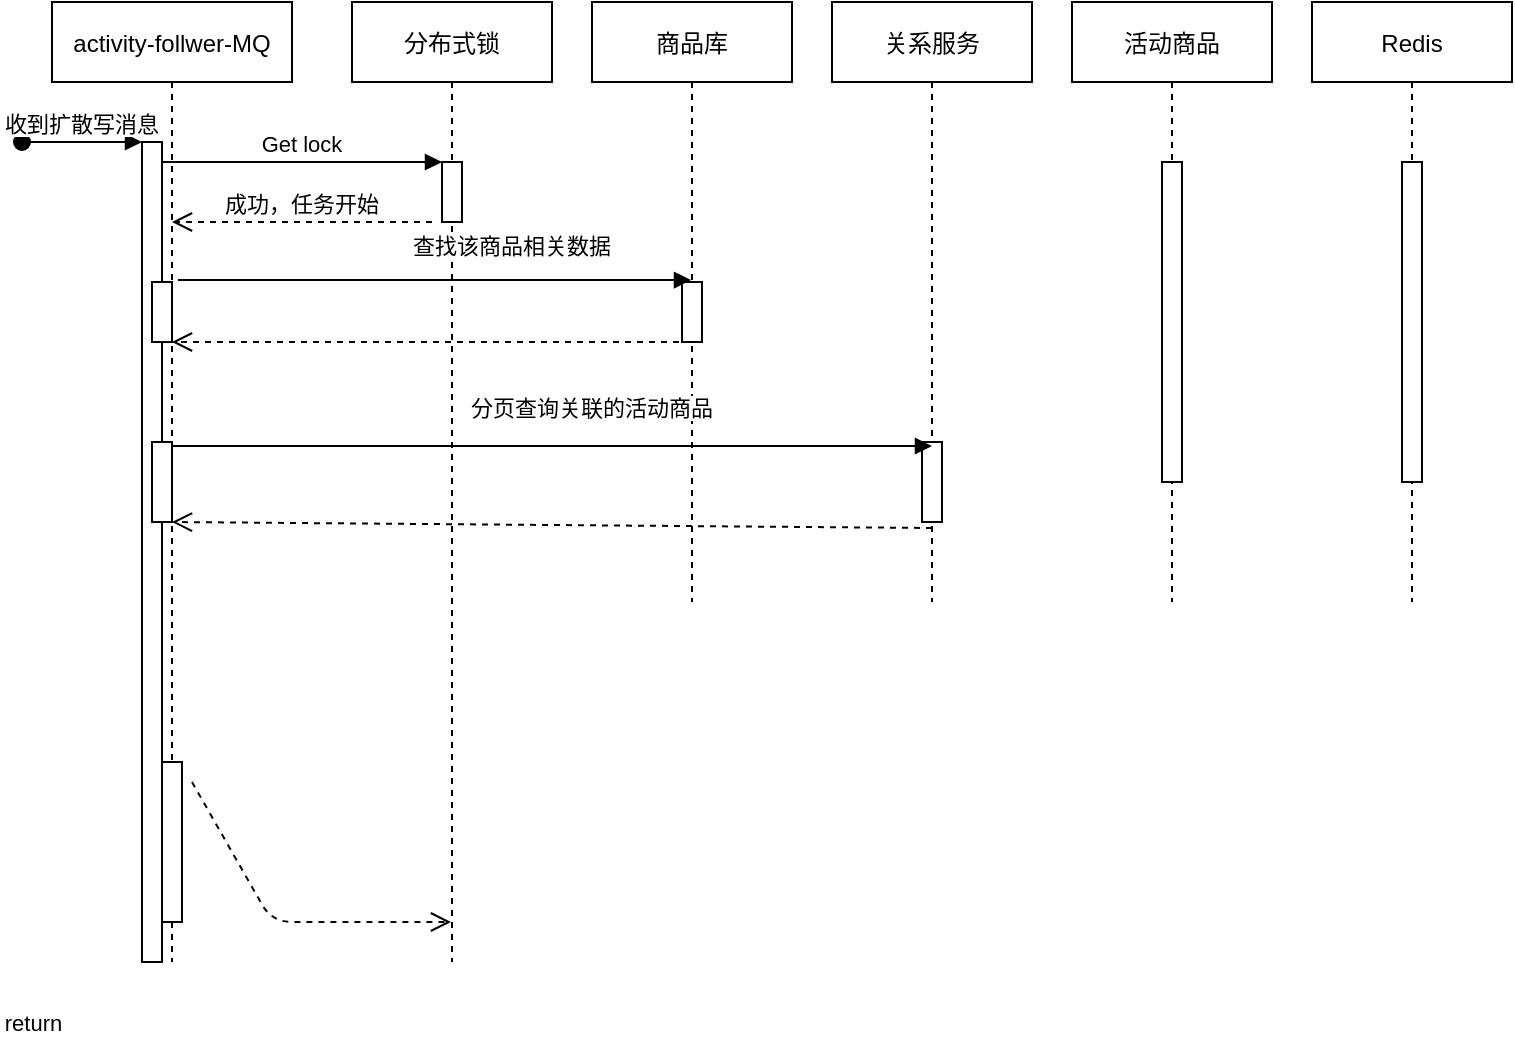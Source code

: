 <mxfile version="14.7.6" type="github">
  <diagram id="kgpKYQtTHZ0yAKxKKP6v" name="Page-1">
    <mxGraphModel dx="1422" dy="762" grid="1" gridSize="10" guides="1" tooltips="1" connect="1" arrows="1" fold="1" page="1" pageScale="1" pageWidth="850" pageHeight="1100" math="0" shadow="0">
      <root>
        <mxCell id="0" />
        <mxCell id="1" parent="0" />
        <mxCell id="3nuBFxr9cyL0pnOWT2aG-1" value="activity-follwer-MQ" style="shape=umlLifeline;perimeter=lifelinePerimeter;container=1;collapsible=0;recursiveResize=0;rounded=0;shadow=0;strokeWidth=1;" parent="1" vertex="1">
          <mxGeometry x="100" y="80" width="120" height="480" as="geometry" />
        </mxCell>
        <mxCell id="3nuBFxr9cyL0pnOWT2aG-2" value="" style="points=[];perimeter=orthogonalPerimeter;rounded=0;shadow=0;strokeWidth=1;" parent="3nuBFxr9cyL0pnOWT2aG-1" vertex="1">
          <mxGeometry x="45" y="70" width="10" height="410" as="geometry" />
        </mxCell>
        <mxCell id="3nuBFxr9cyL0pnOWT2aG-3" value="收到扩散写消息" style="verticalAlign=bottom;startArrow=oval;endArrow=block;startSize=8;shadow=0;strokeWidth=1;" parent="3nuBFxr9cyL0pnOWT2aG-1" target="3nuBFxr9cyL0pnOWT2aG-2" edge="1">
          <mxGeometry relative="1" as="geometry">
            <mxPoint x="-15" y="70" as="sourcePoint" />
          </mxGeometry>
        </mxCell>
        <mxCell id="3nuBFxr9cyL0pnOWT2aG-4" value="" style="points=[];perimeter=orthogonalPerimeter;rounded=0;shadow=0;strokeWidth=1;" parent="3nuBFxr9cyL0pnOWT2aG-1" vertex="1">
          <mxGeometry x="50" y="140" width="10" height="30" as="geometry" />
        </mxCell>
        <mxCell id="8NJGGLODSZkwPRBtzhF9-15" value="" style="html=1;points=[];perimeter=orthogonalPerimeter;" vertex="1" parent="3nuBFxr9cyL0pnOWT2aG-1">
          <mxGeometry x="55" y="380" width="10" height="80" as="geometry" />
        </mxCell>
        <mxCell id="8NJGGLODSZkwPRBtzhF9-16" value="" style="html=1;points=[];perimeter=orthogonalPerimeter;" vertex="1" parent="3nuBFxr9cyL0pnOWT2aG-1">
          <mxGeometry x="50" y="220" width="10" height="40" as="geometry" />
        </mxCell>
        <mxCell id="3nuBFxr9cyL0pnOWT2aG-5" value="分布式锁" style="shape=umlLifeline;perimeter=lifelinePerimeter;container=1;collapsible=0;recursiveResize=0;rounded=0;shadow=0;strokeWidth=1;" parent="1" vertex="1">
          <mxGeometry x="250" y="80" width="100" height="480" as="geometry" />
        </mxCell>
        <mxCell id="3nuBFxr9cyL0pnOWT2aG-6" value="" style="points=[];perimeter=orthogonalPerimeter;rounded=0;shadow=0;strokeWidth=1;" parent="3nuBFxr9cyL0pnOWT2aG-5" vertex="1">
          <mxGeometry x="45" y="80" width="10" height="30" as="geometry" />
        </mxCell>
        <mxCell id="3nuBFxr9cyL0pnOWT2aG-8" value="Get lock" style="verticalAlign=bottom;endArrow=block;entryX=0;entryY=0;shadow=0;strokeWidth=1;" parent="1" source="3nuBFxr9cyL0pnOWT2aG-2" target="3nuBFxr9cyL0pnOWT2aG-6" edge="1">
          <mxGeometry relative="1" as="geometry">
            <mxPoint x="275" y="160" as="sourcePoint" />
          </mxGeometry>
        </mxCell>
        <mxCell id="3nuBFxr9cyL0pnOWT2aG-10" value="return" style="verticalAlign=bottom;endArrow=open;dashed=1;endSize=8;shadow=0;strokeWidth=1;exitX=1.5;exitY=0.125;exitDx=0;exitDy=0;exitPerimeter=0;" parent="1" source="8NJGGLODSZkwPRBtzhF9-15" target="3nuBFxr9cyL0pnOWT2aG-5" edge="1">
          <mxGeometry x="-0.14" y="-133" relative="1" as="geometry">
            <mxPoint x="240" y="257" as="targetPoint" />
            <mxPoint x="180" y="360" as="sourcePoint" />
            <Array as="points">
              <mxPoint x="210" y="540" />
            </Array>
            <mxPoint as="offset" />
          </mxGeometry>
        </mxCell>
        <mxCell id="8NJGGLODSZkwPRBtzhF9-1" value="商品库" style="shape=umlLifeline;perimeter=lifelinePerimeter;container=1;collapsible=0;recursiveResize=0;rounded=0;shadow=0;strokeWidth=1;" vertex="1" parent="1">
          <mxGeometry x="370" y="80" width="100" height="300" as="geometry" />
        </mxCell>
        <mxCell id="8NJGGLODSZkwPRBtzhF9-2" value="" style="points=[];perimeter=orthogonalPerimeter;rounded=0;shadow=0;strokeWidth=1;" vertex="1" parent="8NJGGLODSZkwPRBtzhF9-1">
          <mxGeometry x="45" y="140" width="10" height="30" as="geometry" />
        </mxCell>
        <mxCell id="8NJGGLODSZkwPRBtzhF9-3" value="关系服务" style="shape=umlLifeline;perimeter=lifelinePerimeter;container=1;collapsible=0;recursiveResize=0;rounded=0;shadow=0;strokeWidth=1;" vertex="1" parent="1">
          <mxGeometry x="490" y="80" width="100" height="300" as="geometry" />
        </mxCell>
        <mxCell id="8NJGGLODSZkwPRBtzhF9-4" value="" style="points=[];perimeter=orthogonalPerimeter;rounded=0;shadow=0;strokeWidth=1;" vertex="1" parent="8NJGGLODSZkwPRBtzhF9-3">
          <mxGeometry x="45" y="220" width="10" height="40" as="geometry" />
        </mxCell>
        <mxCell id="8NJGGLODSZkwPRBtzhF9-5" value="活动商品" style="shape=umlLifeline;perimeter=lifelinePerimeter;container=1;collapsible=0;recursiveResize=0;rounded=0;shadow=0;strokeWidth=1;" vertex="1" parent="1">
          <mxGeometry x="610" y="80" width="100" height="300" as="geometry" />
        </mxCell>
        <mxCell id="8NJGGLODSZkwPRBtzhF9-6" value="" style="points=[];perimeter=orthogonalPerimeter;rounded=0;shadow=0;strokeWidth=1;" vertex="1" parent="8NJGGLODSZkwPRBtzhF9-5">
          <mxGeometry x="45" y="80" width="10" height="160" as="geometry" />
        </mxCell>
        <mxCell id="8NJGGLODSZkwPRBtzhF9-7" value="Redis" style="shape=umlLifeline;perimeter=lifelinePerimeter;container=1;collapsible=0;recursiveResize=0;rounded=0;shadow=0;strokeWidth=1;" vertex="1" parent="1">
          <mxGeometry x="730" y="80" width="100" height="300" as="geometry" />
        </mxCell>
        <mxCell id="8NJGGLODSZkwPRBtzhF9-8" value="" style="points=[];perimeter=orthogonalPerimeter;rounded=0;shadow=0;strokeWidth=1;" vertex="1" parent="8NJGGLODSZkwPRBtzhF9-7">
          <mxGeometry x="45" y="80" width="10" height="160" as="geometry" />
        </mxCell>
        <mxCell id="8NJGGLODSZkwPRBtzhF9-9" value="成功，任务开始" style="verticalAlign=bottom;endArrow=open;dashed=1;endSize=8;exitX=0;exitY=0.95;shadow=0;strokeWidth=1;" edge="1" parent="1">
          <mxGeometry relative="1" as="geometry">
            <mxPoint x="160" y="190.0" as="targetPoint" />
            <mxPoint x="290" y="190.0" as="sourcePoint" />
          </mxGeometry>
        </mxCell>
        <mxCell id="8NJGGLODSZkwPRBtzhF9-13" value="查找该商品相关数据" style="verticalAlign=bottom;endArrow=block;shadow=0;strokeWidth=1;exitX=1.3;exitY=-0.033;exitDx=0;exitDy=0;exitPerimeter=0;" edge="1" parent="1" source="3nuBFxr9cyL0pnOWT2aG-4" target="8NJGGLODSZkwPRBtzhF9-1">
          <mxGeometry x="0.302" y="8" relative="1" as="geometry">
            <mxPoint x="170" y="220" as="sourcePoint" />
            <mxPoint x="350" y="222" as="targetPoint" />
            <mxPoint as="offset" />
          </mxGeometry>
        </mxCell>
        <mxCell id="8NJGGLODSZkwPRBtzhF9-14" value="" style="verticalAlign=bottom;endArrow=open;dashed=1;endSize=8;shadow=0;strokeWidth=1;" edge="1" parent="1" source="8NJGGLODSZkwPRBtzhF9-1">
          <mxGeometry relative="1" as="geometry">
            <mxPoint x="160" y="250.0" as="targetPoint" />
            <mxPoint x="290" y="250.0" as="sourcePoint" />
          </mxGeometry>
        </mxCell>
        <mxCell id="8NJGGLODSZkwPRBtzhF9-17" value="分页查询关联的活动商品" style="verticalAlign=bottom;endArrow=block;shadow=0;strokeWidth=1;entryX=0.5;entryY=0.05;entryDx=0;entryDy=0;entryPerimeter=0;" edge="1" parent="1" target="8NJGGLODSZkwPRBtzhF9-4">
          <mxGeometry x="0.105" y="10" relative="1" as="geometry">
            <mxPoint x="160" y="302" as="sourcePoint" />
            <mxPoint x="520" y="302" as="targetPoint" />
            <mxPoint as="offset" />
            <Array as="points">
              <mxPoint x="460" y="302" />
            </Array>
          </mxGeometry>
        </mxCell>
        <mxCell id="8NJGGLODSZkwPRBtzhF9-18" value="" style="verticalAlign=bottom;endArrow=open;dashed=1;endSize=8;shadow=0;strokeWidth=1;exitX=0.5;exitY=1.075;exitDx=0;exitDy=0;exitPerimeter=0;" edge="1" parent="1" source="8NJGGLODSZkwPRBtzhF9-4">
          <mxGeometry relative="1" as="geometry">
            <mxPoint x="160" y="340.0" as="targetPoint" />
            <mxPoint x="530" y="340" as="sourcePoint" />
          </mxGeometry>
        </mxCell>
      </root>
    </mxGraphModel>
  </diagram>
</mxfile>
